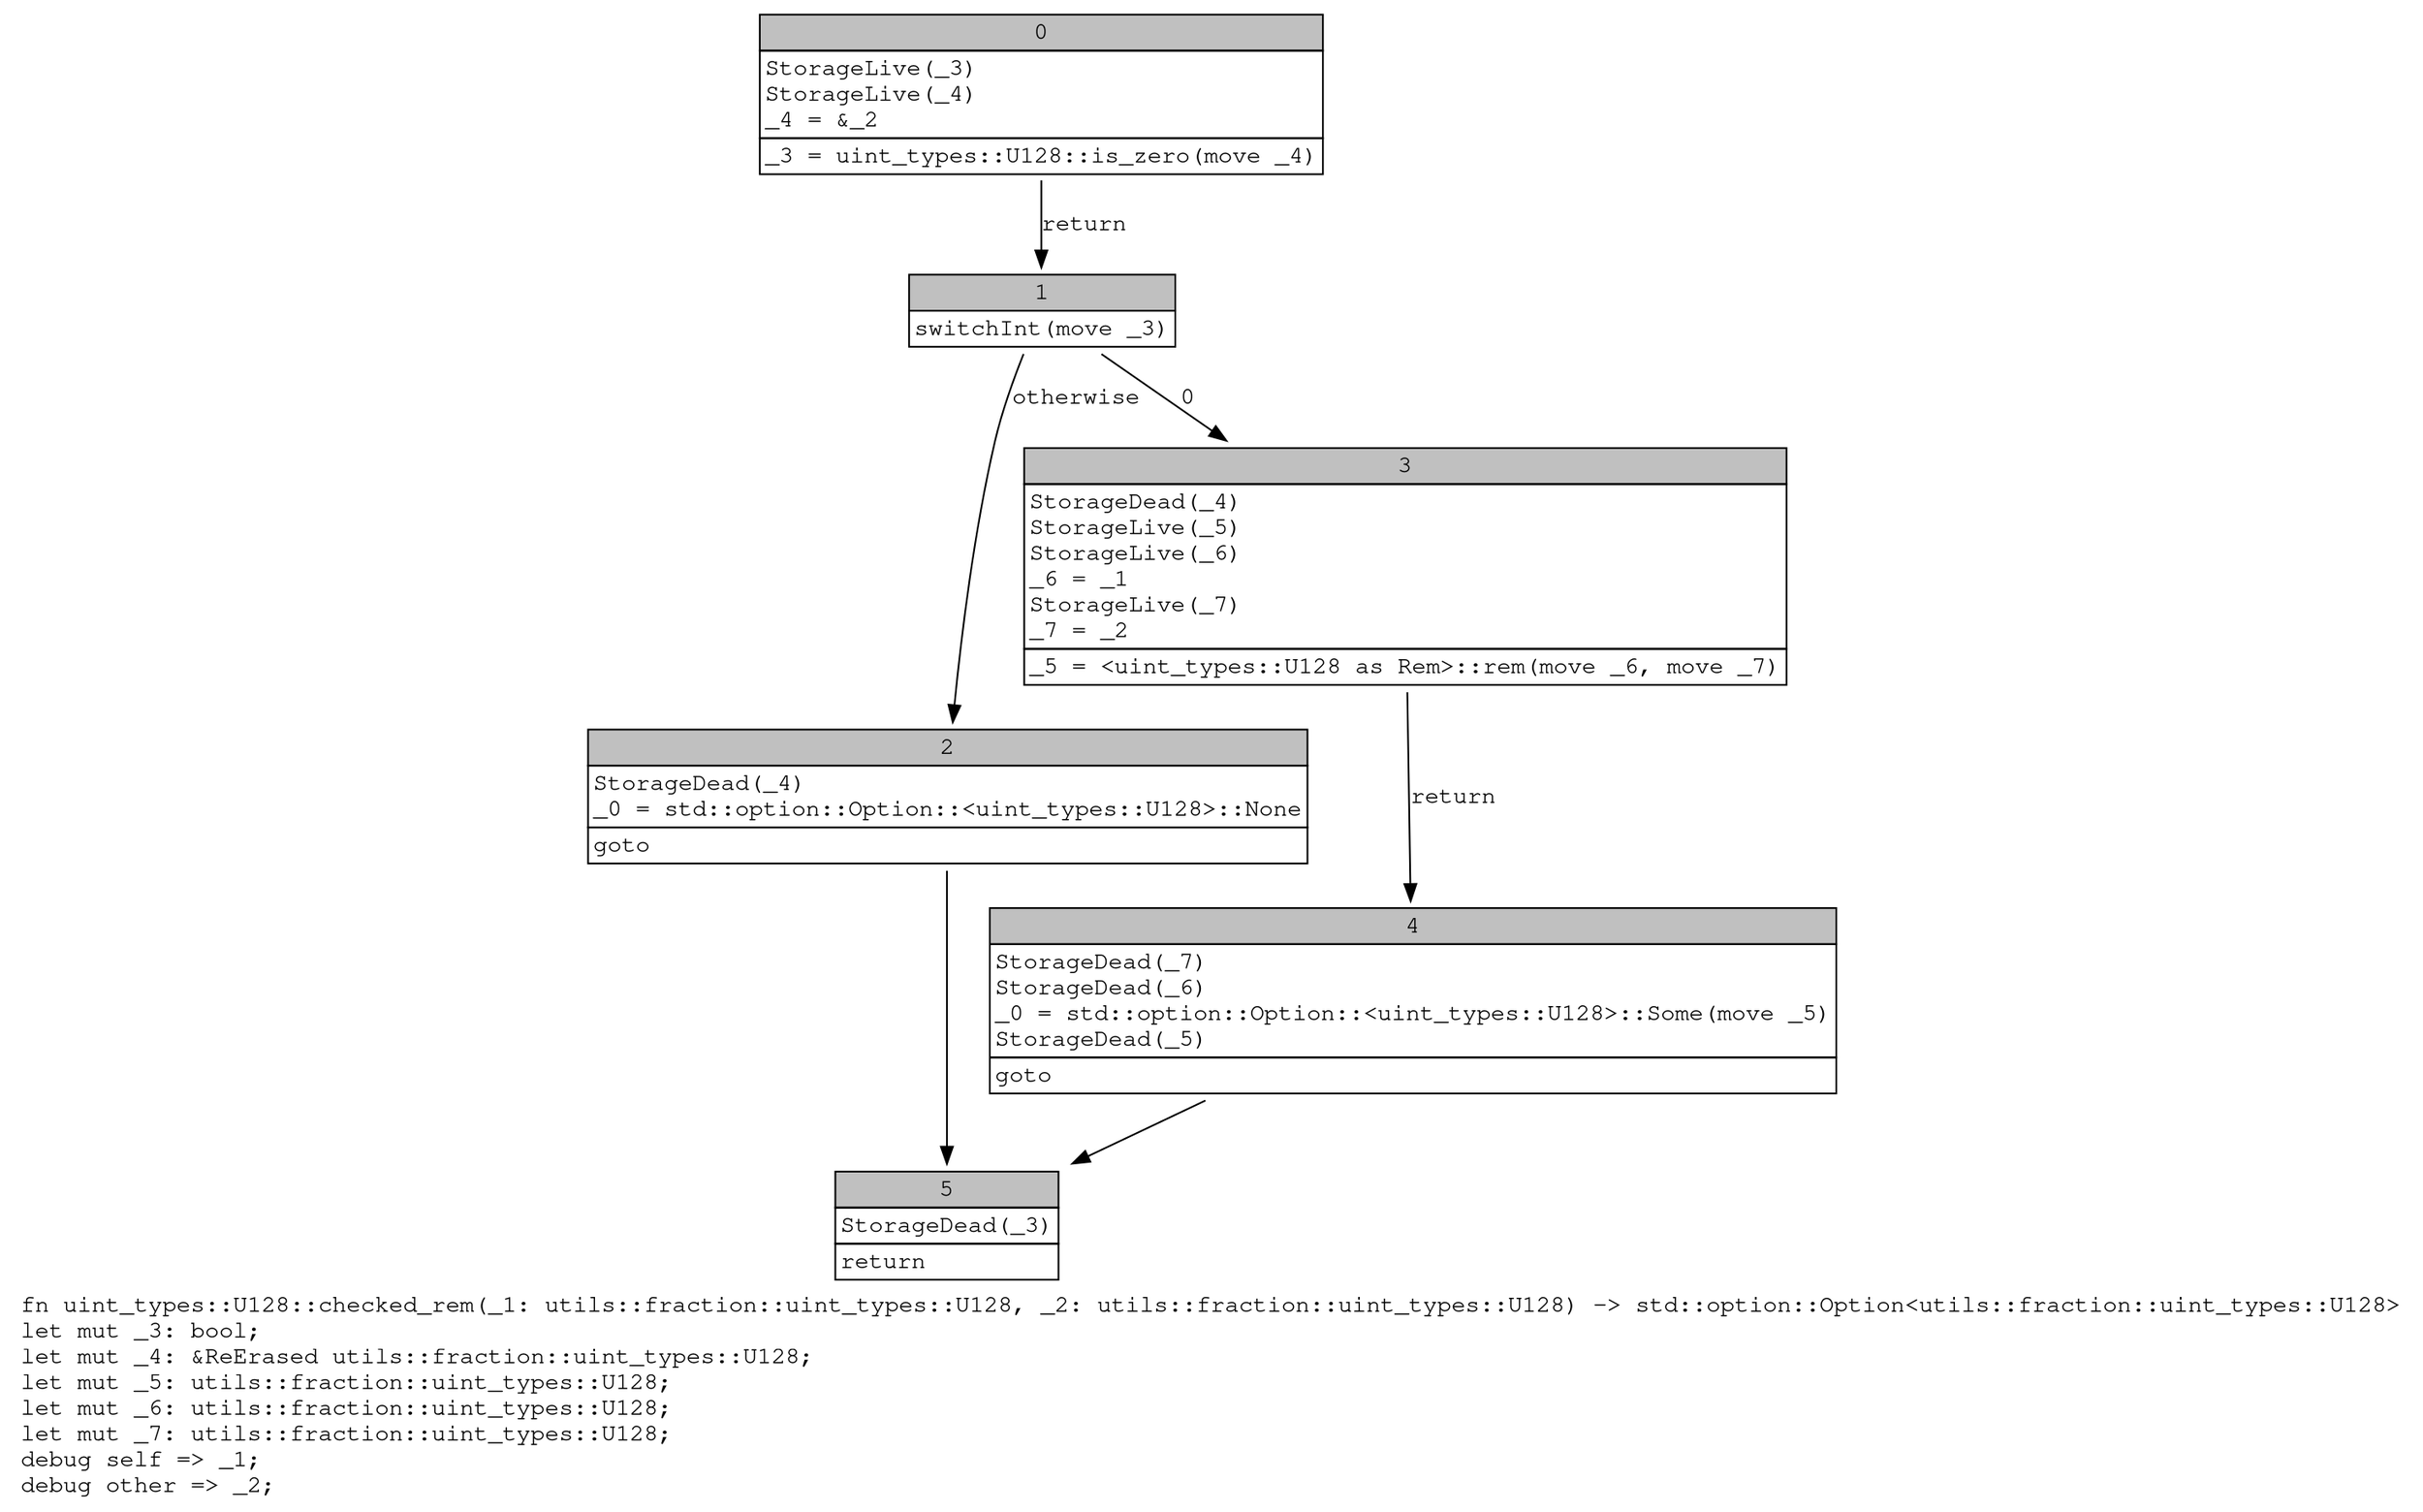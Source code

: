 digraph Mir_0_11923 {
    graph [fontname="Courier, monospace"];
    node [fontname="Courier, monospace"];
    edge [fontname="Courier, monospace"];
    label=<fn uint_types::U128::checked_rem(_1: utils::fraction::uint_types::U128, _2: utils::fraction::uint_types::U128) -&gt; std::option::Option&lt;utils::fraction::uint_types::U128&gt;<br align="left"/>let mut _3: bool;<br align="left"/>let mut _4: &amp;ReErased utils::fraction::uint_types::U128;<br align="left"/>let mut _5: utils::fraction::uint_types::U128;<br align="left"/>let mut _6: utils::fraction::uint_types::U128;<br align="left"/>let mut _7: utils::fraction::uint_types::U128;<br align="left"/>debug self =&gt; _1;<br align="left"/>debug other =&gt; _2;<br align="left"/>>;
    bb0__0_11923 [shape="none", label=<<table border="0" cellborder="1" cellspacing="0"><tr><td bgcolor="gray" align="center" colspan="1">0</td></tr><tr><td align="left" balign="left">StorageLive(_3)<br/>StorageLive(_4)<br/>_4 = &amp;_2<br/></td></tr><tr><td align="left">_3 = uint_types::U128::is_zero(move _4)</td></tr></table>>];
    bb1__0_11923 [shape="none", label=<<table border="0" cellborder="1" cellspacing="0"><tr><td bgcolor="gray" align="center" colspan="1">1</td></tr><tr><td align="left">switchInt(move _3)</td></tr></table>>];
    bb2__0_11923 [shape="none", label=<<table border="0" cellborder="1" cellspacing="0"><tr><td bgcolor="gray" align="center" colspan="1">2</td></tr><tr><td align="left" balign="left">StorageDead(_4)<br/>_0 = std::option::Option::&lt;uint_types::U128&gt;::None<br/></td></tr><tr><td align="left">goto</td></tr></table>>];
    bb3__0_11923 [shape="none", label=<<table border="0" cellborder="1" cellspacing="0"><tr><td bgcolor="gray" align="center" colspan="1">3</td></tr><tr><td align="left" balign="left">StorageDead(_4)<br/>StorageLive(_5)<br/>StorageLive(_6)<br/>_6 = _1<br/>StorageLive(_7)<br/>_7 = _2<br/></td></tr><tr><td align="left">_5 = &lt;uint_types::U128 as Rem&gt;::rem(move _6, move _7)</td></tr></table>>];
    bb4__0_11923 [shape="none", label=<<table border="0" cellborder="1" cellspacing="0"><tr><td bgcolor="gray" align="center" colspan="1">4</td></tr><tr><td align="left" balign="left">StorageDead(_7)<br/>StorageDead(_6)<br/>_0 = std::option::Option::&lt;uint_types::U128&gt;::Some(move _5)<br/>StorageDead(_5)<br/></td></tr><tr><td align="left">goto</td></tr></table>>];
    bb5__0_11923 [shape="none", label=<<table border="0" cellborder="1" cellspacing="0"><tr><td bgcolor="gray" align="center" colspan="1">5</td></tr><tr><td align="left" balign="left">StorageDead(_3)<br/></td></tr><tr><td align="left">return</td></tr></table>>];
    bb0__0_11923 -> bb1__0_11923 [label="return"];
    bb1__0_11923 -> bb3__0_11923 [label="0"];
    bb1__0_11923 -> bb2__0_11923 [label="otherwise"];
    bb2__0_11923 -> bb5__0_11923 [label=""];
    bb3__0_11923 -> bb4__0_11923 [label="return"];
    bb4__0_11923 -> bb5__0_11923 [label=""];
}
